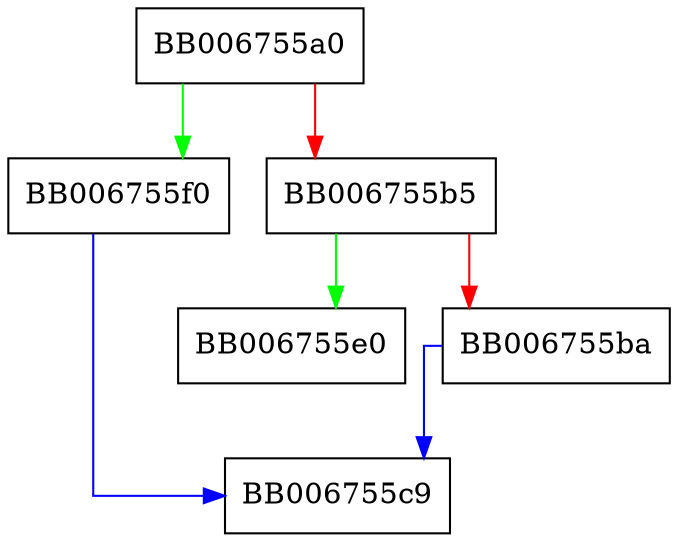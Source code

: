 digraph x509_object_idx_cnt {
  node [shape="box"];
  graph [splines=ortho];
  BB006755a0 -> BB006755f0 [color="green"];
  BB006755a0 -> BB006755b5 [color="red"];
  BB006755b5 -> BB006755e0 [color="green"];
  BB006755b5 -> BB006755ba [color="red"];
  BB006755ba -> BB006755c9 [color="blue"];
  BB006755f0 -> BB006755c9 [color="blue"];
}